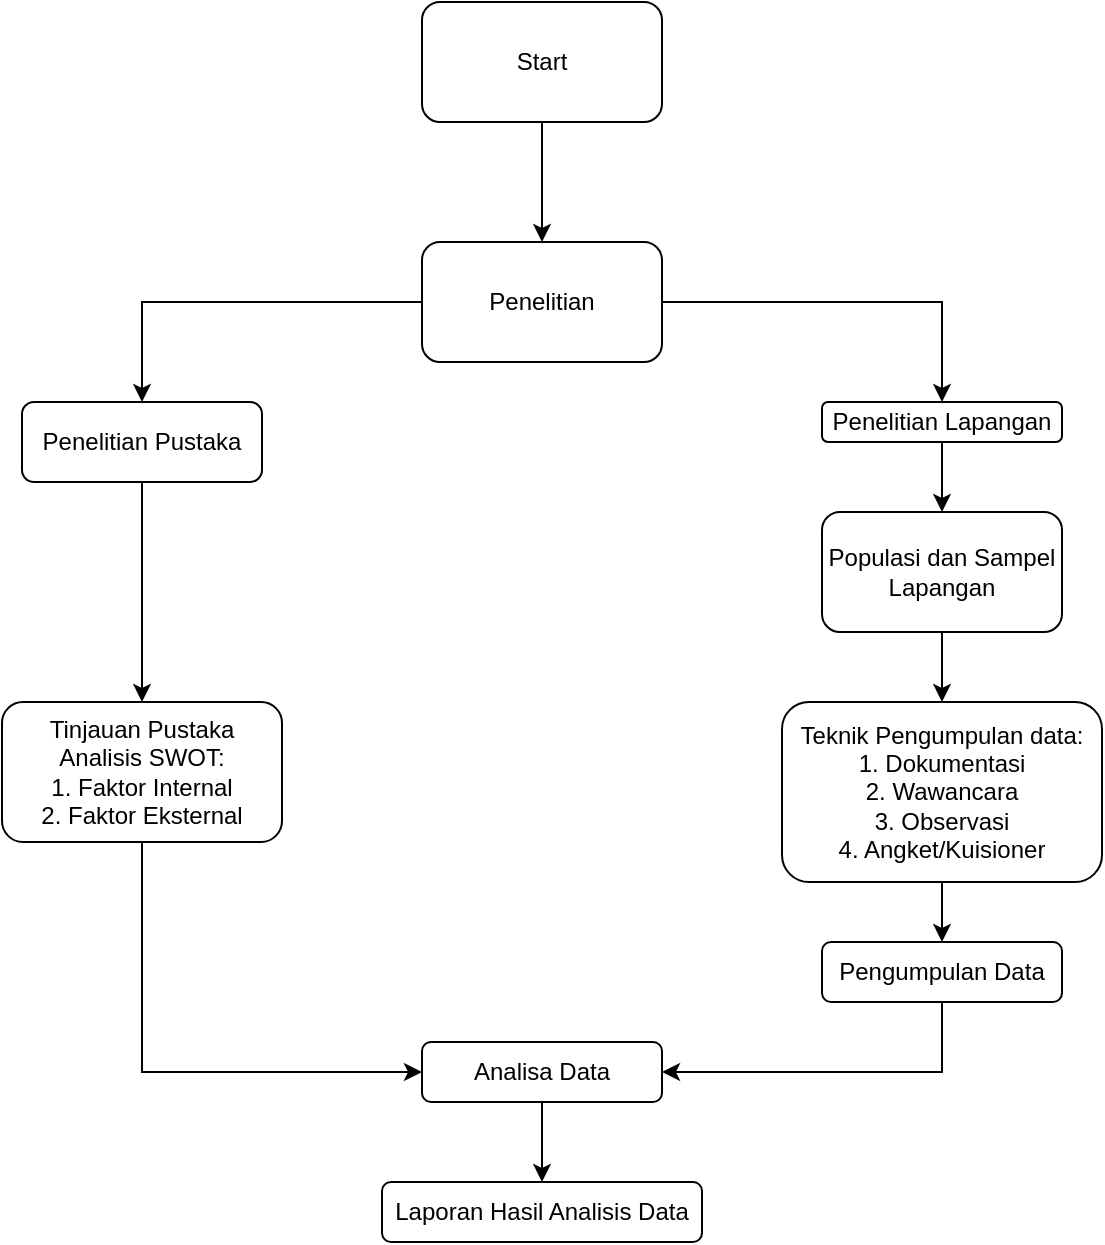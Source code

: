 <mxfile version="21.6.5" type="github">
  <diagram name="Page-1" id="9E-Ja-nChZw7h8aWEs4l">
    <mxGraphModel dx="739" dy="462" grid="1" gridSize="10" guides="1" tooltips="1" connect="1" arrows="1" fold="1" page="1" pageScale="1" pageWidth="850" pageHeight="1100" math="0" shadow="0">
      <root>
        <mxCell id="0" />
        <mxCell id="1" parent="0" />
        <mxCell id="T2qjuKC509ubxCQymsPH-3" value="" style="edgeStyle=orthogonalEdgeStyle;rounded=0;orthogonalLoop=1;jettySize=auto;html=1;" parent="1" source="T2qjuKC509ubxCQymsPH-1" target="T2qjuKC509ubxCQymsPH-2" edge="1">
          <mxGeometry relative="1" as="geometry" />
        </mxCell>
        <mxCell id="T2qjuKC509ubxCQymsPH-1" value="Start" style="rounded=1;whiteSpace=wrap;html=1;" parent="1" vertex="1">
          <mxGeometry x="320" y="40" width="120" height="60" as="geometry" />
        </mxCell>
        <mxCell id="T2qjuKC509ubxCQymsPH-5" style="edgeStyle=orthogonalEdgeStyle;rounded=0;orthogonalLoop=1;jettySize=auto;html=1;entryX=0.5;entryY=0;entryDx=0;entryDy=0;" parent="1" source="T2qjuKC509ubxCQymsPH-2" target="T2qjuKC509ubxCQymsPH-4" edge="1">
          <mxGeometry relative="1" as="geometry" />
        </mxCell>
        <mxCell id="T2qjuKC509ubxCQymsPH-7" style="edgeStyle=orthogonalEdgeStyle;rounded=0;orthogonalLoop=1;jettySize=auto;html=1;entryX=0.5;entryY=0;entryDx=0;entryDy=0;" parent="1" source="T2qjuKC509ubxCQymsPH-2" target="T2qjuKC509ubxCQymsPH-6" edge="1">
          <mxGeometry relative="1" as="geometry" />
        </mxCell>
        <mxCell id="T2qjuKC509ubxCQymsPH-2" value="Penelitian" style="rounded=1;whiteSpace=wrap;html=1;" parent="1" vertex="1">
          <mxGeometry x="320" y="160" width="120" height="60" as="geometry" />
        </mxCell>
        <mxCell id="T2qjuKC509ubxCQymsPH-9" value="" style="edgeStyle=orthogonalEdgeStyle;rounded=0;orthogonalLoop=1;jettySize=auto;html=1;" parent="1" source="T2qjuKC509ubxCQymsPH-4" target="T2qjuKC509ubxCQymsPH-8" edge="1">
          <mxGeometry relative="1" as="geometry" />
        </mxCell>
        <mxCell id="T2qjuKC509ubxCQymsPH-4" value="Penelitian Pustaka" style="rounded=1;whiteSpace=wrap;html=1;" parent="1" vertex="1">
          <mxGeometry x="120" y="240" width="120" height="40" as="geometry" />
        </mxCell>
        <mxCell id="T2qjuKC509ubxCQymsPH-11" value="" style="edgeStyle=orthogonalEdgeStyle;rounded=0;orthogonalLoop=1;jettySize=auto;html=1;" parent="1" source="T2qjuKC509ubxCQymsPH-6" target="T2qjuKC509ubxCQymsPH-10" edge="1">
          <mxGeometry relative="1" as="geometry" />
        </mxCell>
        <mxCell id="T2qjuKC509ubxCQymsPH-6" value="Penelitian Lapangan" style="rounded=1;whiteSpace=wrap;html=1;" parent="1" vertex="1">
          <mxGeometry x="520" y="240" width="120" height="20" as="geometry" />
        </mxCell>
        <mxCell id="0j5BthYIqqa0mrW0sZn3-8" style="edgeStyle=orthogonalEdgeStyle;rounded=0;orthogonalLoop=1;jettySize=auto;html=1;entryX=0;entryY=0.5;entryDx=0;entryDy=0;" edge="1" parent="1" source="T2qjuKC509ubxCQymsPH-8" target="0j5BthYIqqa0mrW0sZn3-3">
          <mxGeometry relative="1" as="geometry">
            <Array as="points">
              <mxPoint x="180" y="575" />
            </Array>
          </mxGeometry>
        </mxCell>
        <mxCell id="T2qjuKC509ubxCQymsPH-8" value="Tinjauan Pustaka &lt;br&gt;Analisis SWOT:&lt;br&gt;1. Faktor Internal&lt;br&gt;2. Faktor Eksternal" style="rounded=1;whiteSpace=wrap;html=1;" parent="1" vertex="1">
          <mxGeometry x="110" y="390" width="140" height="70" as="geometry" />
        </mxCell>
        <mxCell id="T2qjuKC509ubxCQymsPH-13" value="" style="edgeStyle=orthogonalEdgeStyle;rounded=0;orthogonalLoop=1;jettySize=auto;html=1;" parent="1" source="T2qjuKC509ubxCQymsPH-10" target="T2qjuKC509ubxCQymsPH-12" edge="1">
          <mxGeometry relative="1" as="geometry" />
        </mxCell>
        <mxCell id="T2qjuKC509ubxCQymsPH-10" value="Populasi dan Sampel Lapangan" style="rounded=1;whiteSpace=wrap;html=1;" parent="1" vertex="1">
          <mxGeometry x="520" y="295" width="120" height="60" as="geometry" />
        </mxCell>
        <mxCell id="0j5BthYIqqa0mrW0sZn3-2" value="" style="edgeStyle=orthogonalEdgeStyle;rounded=0;orthogonalLoop=1;jettySize=auto;html=1;" edge="1" parent="1" source="T2qjuKC509ubxCQymsPH-12" target="0j5BthYIqqa0mrW0sZn3-1">
          <mxGeometry relative="1" as="geometry" />
        </mxCell>
        <mxCell id="T2qjuKC509ubxCQymsPH-12" value="Teknik Pengumpulan data:&lt;br&gt;1. Dokumentasi&lt;br&gt;2. Wawancara&lt;br&gt;3. Observasi&lt;br&gt;4. Angket/Kuisioner" style="whiteSpace=wrap;html=1;rounded=1;" parent="1" vertex="1">
          <mxGeometry x="500" y="390" width="160" height="90" as="geometry" />
        </mxCell>
        <mxCell id="0j5BthYIqqa0mrW0sZn3-7" style="edgeStyle=orthogonalEdgeStyle;rounded=0;orthogonalLoop=1;jettySize=auto;html=1;entryX=1;entryY=0.5;entryDx=0;entryDy=0;" edge="1" parent="1" source="0j5BthYIqqa0mrW0sZn3-1" target="0j5BthYIqqa0mrW0sZn3-3">
          <mxGeometry relative="1" as="geometry">
            <Array as="points">
              <mxPoint x="580" y="575" />
            </Array>
          </mxGeometry>
        </mxCell>
        <mxCell id="0j5BthYIqqa0mrW0sZn3-1" value="Pengumpulan Data" style="rounded=1;whiteSpace=wrap;html=1;" vertex="1" parent="1">
          <mxGeometry x="520" y="510" width="120" height="30" as="geometry" />
        </mxCell>
        <mxCell id="0j5BthYIqqa0mrW0sZn3-5" value="" style="edgeStyle=orthogonalEdgeStyle;rounded=0;orthogonalLoop=1;jettySize=auto;html=1;" edge="1" parent="1" source="0j5BthYIqqa0mrW0sZn3-3" target="0j5BthYIqqa0mrW0sZn3-4">
          <mxGeometry relative="1" as="geometry" />
        </mxCell>
        <mxCell id="0j5BthYIqqa0mrW0sZn3-3" value="Analisa Data" style="rounded=1;whiteSpace=wrap;html=1;" vertex="1" parent="1">
          <mxGeometry x="320" y="560" width="120" height="30" as="geometry" />
        </mxCell>
        <mxCell id="0j5BthYIqqa0mrW0sZn3-4" value="Laporan Hasil Analisis Data" style="whiteSpace=wrap;html=1;rounded=1;" vertex="1" parent="1">
          <mxGeometry x="300" y="630" width="160" height="30" as="geometry" />
        </mxCell>
      </root>
    </mxGraphModel>
  </diagram>
</mxfile>
